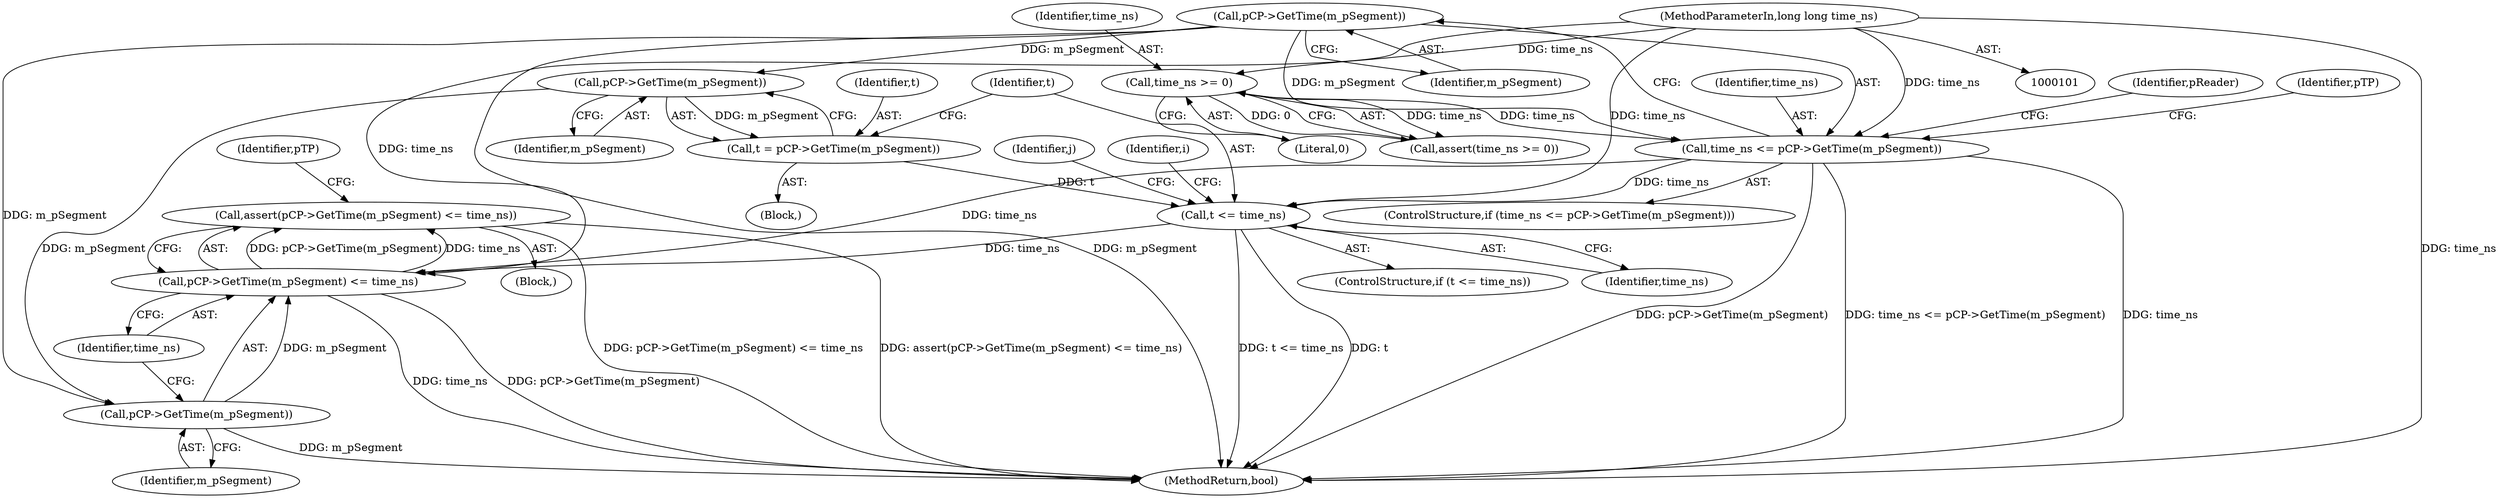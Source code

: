 digraph "0_Android_04839626ed859623901ebd3a5fd483982186b59d_39@API" {
"1000230" [label="(Call,assert(pCP->GetTime(m_pSegment) <= time_ns))"];
"1000231" [label="(Call,pCP->GetTime(m_pSegment) <= time_ns)"];
"1000232" [label="(Call,pCP->GetTime(m_pSegment))"];
"1000147" [label="(Call,pCP->GetTime(m_pSegment))"];
"1000192" [label="(Call,pCP->GetTime(m_pSegment))"];
"1000195" [label="(Call,t <= time_ns)"];
"1000190" [label="(Call,t = pCP->GetTime(m_pSegment))"];
"1000145" [label="(Call,time_ns <= pCP->GetTime(m_pSegment))"];
"1000108" [label="(Call,time_ns >= 0)"];
"1000102" [label="(MethodParameterIn,long long time_ns)"];
"1000108" [label="(Call,time_ns >= 0)"];
"1000230" [label="(Call,assert(pCP->GetTime(m_pSegment) <= time_ns))"];
"1000107" [label="(Call,assert(time_ns >= 0))"];
"1000197" [label="(Identifier,time_ns)"];
"1000232" [label="(Call,pCP->GetTime(m_pSegment))"];
"1000102" [label="(MethodParameterIn,long long time_ns)"];
"1000191" [label="(Identifier,t)"];
"1000159" [label="(Identifier,pReader)"];
"1000233" [label="(Identifier,m_pSegment)"];
"1000110" [label="(Literal,0)"];
"1000190" [label="(Call,t = pCP->GetTime(m_pSegment))"];
"1000106" [label="(Block,)"];
"1000205" [label="(Identifier,j)"];
"1000199" [label="(Identifier,i)"];
"1000151" [label="(Identifier,pTP)"];
"1000243" [label="(MethodReturn,bool)"];
"1000147" [label="(Call,pCP->GetTime(m_pSegment))"];
"1000145" [label="(Call,time_ns <= pCP->GetTime(m_pSegment))"];
"1000148" [label="(Identifier,m_pSegment)"];
"1000167" [label="(Block,)"];
"1000193" [label="(Identifier,m_pSegment)"];
"1000109" [label="(Identifier,time_ns)"];
"1000196" [label="(Identifier,t)"];
"1000192" [label="(Call,pCP->GetTime(m_pSegment))"];
"1000234" [label="(Identifier,time_ns)"];
"1000236" [label="(Identifier,pTP)"];
"1000144" [label="(ControlStructure,if (time_ns <= pCP->GetTime(m_pSegment)))"];
"1000195" [label="(Call,t <= time_ns)"];
"1000146" [label="(Identifier,time_ns)"];
"1000194" [label="(ControlStructure,if (t <= time_ns))"];
"1000231" [label="(Call,pCP->GetTime(m_pSegment) <= time_ns)"];
"1000230" -> "1000106"  [label="AST: "];
"1000230" -> "1000231"  [label="CFG: "];
"1000231" -> "1000230"  [label="AST: "];
"1000236" -> "1000230"  [label="CFG: "];
"1000230" -> "1000243"  [label="DDG: pCP->GetTime(m_pSegment) <= time_ns"];
"1000230" -> "1000243"  [label="DDG: assert(pCP->GetTime(m_pSegment) <= time_ns)"];
"1000231" -> "1000230"  [label="DDG: pCP->GetTime(m_pSegment)"];
"1000231" -> "1000230"  [label="DDG: time_ns"];
"1000231" -> "1000234"  [label="CFG: "];
"1000232" -> "1000231"  [label="AST: "];
"1000234" -> "1000231"  [label="AST: "];
"1000231" -> "1000243"  [label="DDG: pCP->GetTime(m_pSegment)"];
"1000231" -> "1000243"  [label="DDG: time_ns"];
"1000232" -> "1000231"  [label="DDG: m_pSegment"];
"1000195" -> "1000231"  [label="DDG: time_ns"];
"1000145" -> "1000231"  [label="DDG: time_ns"];
"1000102" -> "1000231"  [label="DDG: time_ns"];
"1000232" -> "1000233"  [label="CFG: "];
"1000233" -> "1000232"  [label="AST: "];
"1000234" -> "1000232"  [label="CFG: "];
"1000232" -> "1000243"  [label="DDG: m_pSegment"];
"1000147" -> "1000232"  [label="DDG: m_pSegment"];
"1000192" -> "1000232"  [label="DDG: m_pSegment"];
"1000147" -> "1000145"  [label="AST: "];
"1000147" -> "1000148"  [label="CFG: "];
"1000148" -> "1000147"  [label="AST: "];
"1000145" -> "1000147"  [label="CFG: "];
"1000147" -> "1000243"  [label="DDG: m_pSegment"];
"1000147" -> "1000145"  [label="DDG: m_pSegment"];
"1000147" -> "1000192"  [label="DDG: m_pSegment"];
"1000192" -> "1000190"  [label="AST: "];
"1000192" -> "1000193"  [label="CFG: "];
"1000193" -> "1000192"  [label="AST: "];
"1000190" -> "1000192"  [label="CFG: "];
"1000192" -> "1000190"  [label="DDG: m_pSegment"];
"1000195" -> "1000194"  [label="AST: "];
"1000195" -> "1000197"  [label="CFG: "];
"1000196" -> "1000195"  [label="AST: "];
"1000197" -> "1000195"  [label="AST: "];
"1000199" -> "1000195"  [label="CFG: "];
"1000205" -> "1000195"  [label="CFG: "];
"1000195" -> "1000243"  [label="DDG: t <= time_ns"];
"1000195" -> "1000243"  [label="DDG: t"];
"1000190" -> "1000195"  [label="DDG: t"];
"1000145" -> "1000195"  [label="DDG: time_ns"];
"1000102" -> "1000195"  [label="DDG: time_ns"];
"1000190" -> "1000167"  [label="AST: "];
"1000191" -> "1000190"  [label="AST: "];
"1000196" -> "1000190"  [label="CFG: "];
"1000145" -> "1000144"  [label="AST: "];
"1000146" -> "1000145"  [label="AST: "];
"1000151" -> "1000145"  [label="CFG: "];
"1000159" -> "1000145"  [label="CFG: "];
"1000145" -> "1000243"  [label="DDG: time_ns <= pCP->GetTime(m_pSegment)"];
"1000145" -> "1000243"  [label="DDG: time_ns"];
"1000145" -> "1000243"  [label="DDG: pCP->GetTime(m_pSegment)"];
"1000108" -> "1000145"  [label="DDG: time_ns"];
"1000102" -> "1000145"  [label="DDG: time_ns"];
"1000108" -> "1000107"  [label="AST: "];
"1000108" -> "1000110"  [label="CFG: "];
"1000109" -> "1000108"  [label="AST: "];
"1000110" -> "1000108"  [label="AST: "];
"1000107" -> "1000108"  [label="CFG: "];
"1000108" -> "1000107"  [label="DDG: time_ns"];
"1000108" -> "1000107"  [label="DDG: 0"];
"1000102" -> "1000108"  [label="DDG: time_ns"];
"1000102" -> "1000101"  [label="AST: "];
"1000102" -> "1000243"  [label="DDG: time_ns"];
}
